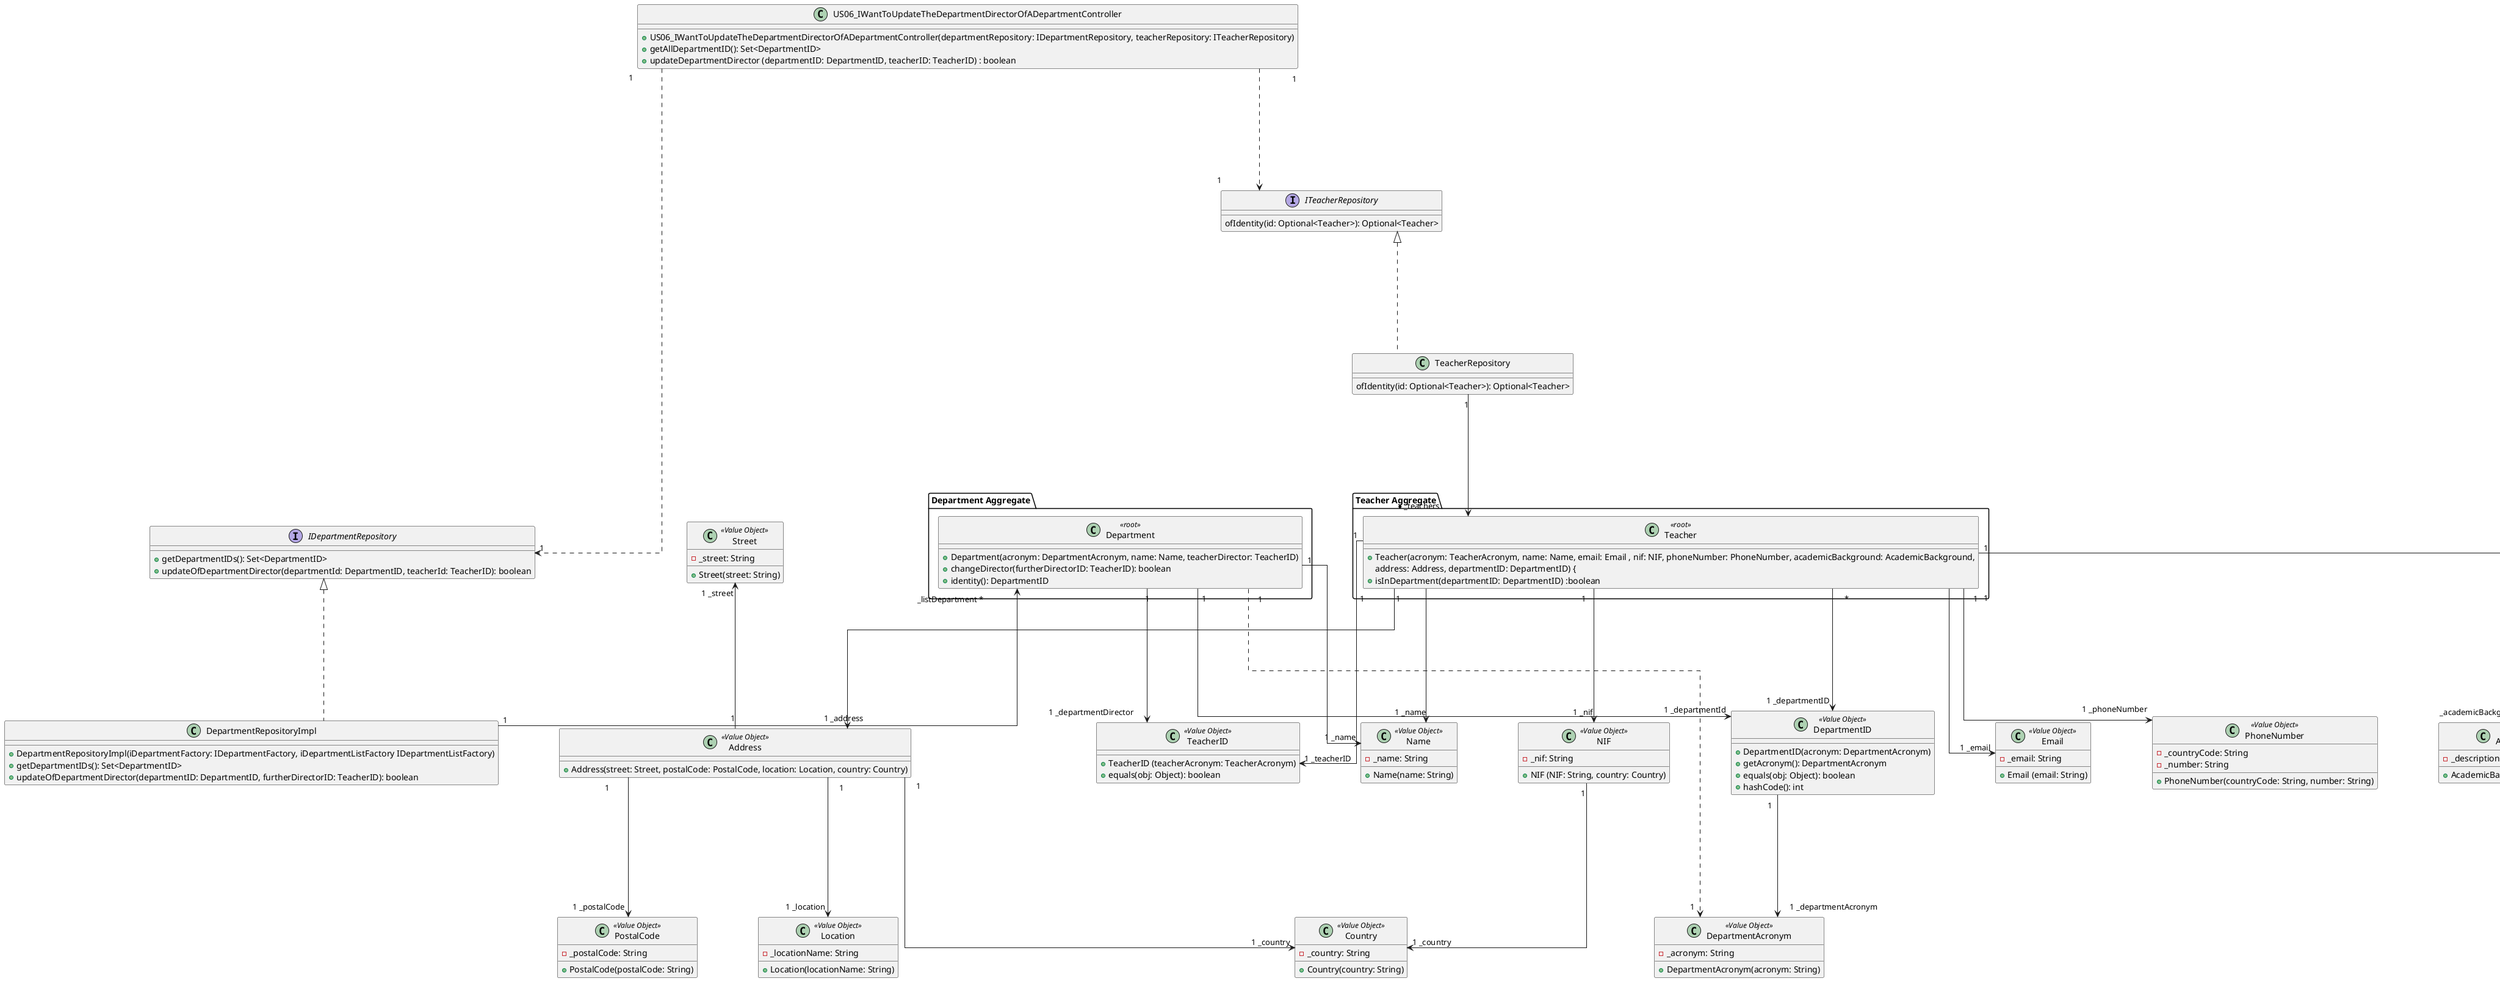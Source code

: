 @startuml

top to bottom direction
skinparam ranksep 200
skinparam nodesep 100
skinparam linetype ortho

class US06_IWantToUpdateTheDepartmentDirectorOfADepartmentController {
    + US06_IWantToUpdateTheDepartmentDirectorOfADepartmentController(departmentRepository: IDepartmentRepository, teacherRepository: ITeacherRepository)
    + getAllDepartmentID(): Set<DepartmentID>
    + updateDepartmentDirector (departmentID: DepartmentID, teacherID: TeacherID) : boolean
}

interface IDepartmentRepository {
   + getDepartmentIDs(): Set<DepartmentID>
   + updateOfDepartmentDirector(departmentId: DepartmentID, teacherId: TeacherID): boolean
}

class DepartmentRepositoryImpl {
    + DepartmentRepositoryImpl(iDepartmentFactory: IDepartmentFactory, iDepartmentListFactory IDepartmentListFactory)
    + getDepartmentIDs(): Set<DepartmentID>
    + updateOfDepartmentDirector(departmentID: DepartmentID, furtherDirectorID: TeacherID): boolean
}


package "Department Aggregate" {
class Department <<root>> {
     + Department(acronym: DepartmentAcronym, name: Name, teacherDirector: TeacherID)
     + changeDirector(furtherDirectorID: TeacherID): boolean
     + identity(): DepartmentID
    }
}

class Name <<Value Object >> {
    -_name: String
    + Name(name: String)
}

class DepartmentAcronym <<Value Object>> {
    -_acronym: String
    + DepartmentAcronym(acronym: String)
}

class DepartmentID <<Value Object>> {
    + DepartmentID(acronym: DepartmentAcronym)
    + getAcronym(): DepartmentAcronym
    + equals(obj: Object): boolean
    + hashCode(): int
}

package "Teacher Aggregate" {
class Teacher <<root>> {
    +Teacher(acronym: TeacherAcronym, name: Name, email: Email , nif: NIF, phoneNumber: PhoneNumber, academicBackground: AcademicBackground,
                            address: Address, departmentID: DepartmentID) {
    +isInDepartment(departmentID: DepartmentID) :boolean
}
}

interface ITeacherRepository {
ofIdentity(id: Optional<Teacher>): Optional<Teacher>
}

class TeacherRepository {
  ofIdentity(id: Optional<Teacher>): Optional<Teacher>
}


class Email <<Value Object>> {
    -_email: String
    + Email (email: String)
}

class NIF <<Value Object>> {
    -_nif: String
    + NIF (NIF: String, country: Country)
}

class PhoneNumber <<Value Object>> {
    + PhoneNumber(countryCode: String, number: String)
    - _countryCode: String
    -_number: String
}

class AcademicBackground <<Value Object>> {
    -_description: String
    + AcademicBackground(description: String)
}

class Address <<Value Object>>{
     +Address(street: Street, postalCode: PostalCode, location: Location, country: Country)
}

class Street <<Value Object>> {
     -_street: String
     +Street(street: String)
}

class PostalCode  <<Value Object>> {
     -_postalCode: String
     +PostalCode(postalCode: String)
}

class Location  <<Value Object>>  {
     -_locationName: String
     +Location(locationName: String)
}

class Country  <<Value Object>>{
     -_country: String
     +Country(country: String)
}

class TeacherID <<Value Object>> {
     + TeacherID (teacherAcronym: TeacherAcronym)
     + equals(obj: Object): boolean
     }

US06_IWantToUpdateTheDepartmentDirectorOfADepartmentController "1" ..> "1          " IDepartmentRepository
US06_IWantToUpdateTheDepartmentDirectorOfADepartmentController "1" ..> "1          " ITeacherRepository
IDepartmentRepository <|.. DepartmentRepositoryImpl


Department "_listDepartment *         " <-- "1" DepartmentRepositoryImpl
Department "1" --> "1 _name" Name
Department "1" --> "1 _departmentDirector" TeacherID
Department "1" --> "1 _departmentId" DepartmentID
DepartmentID "1" --> "1 _departmentAcronym" DepartmentAcronym
Department "1" ..> "1" DepartmentAcronym


Teacher "1" --> "1 _teacherID" TeacherID
Teacher "*" --> "1 _departmentID" DepartmentID
Teacher "1" --> "1 _address" Address

Address "1" -u-> "1 _street" Street
Address "1" --> "1 _postalCode" PostalCode
Address "1" --> "1 _location" Location
Address "1" --> "1 _country" Country

NIF "1" --> "1 _country" Country
Teacher "1" --> "1 _name" Name
Teacher "1" --> "1 _email" Email
Teacher "1" --> "1 _nif" NIF
Teacher "1" --> "1 _phoneNumber" PhoneNumber
Teacher "1" --> "_academicBackground" AcademicBackground

ITeacherRepository <|.. TeacherRepository
TeacherRepository "1" --> "* _teachers" Teacher
@enduml
